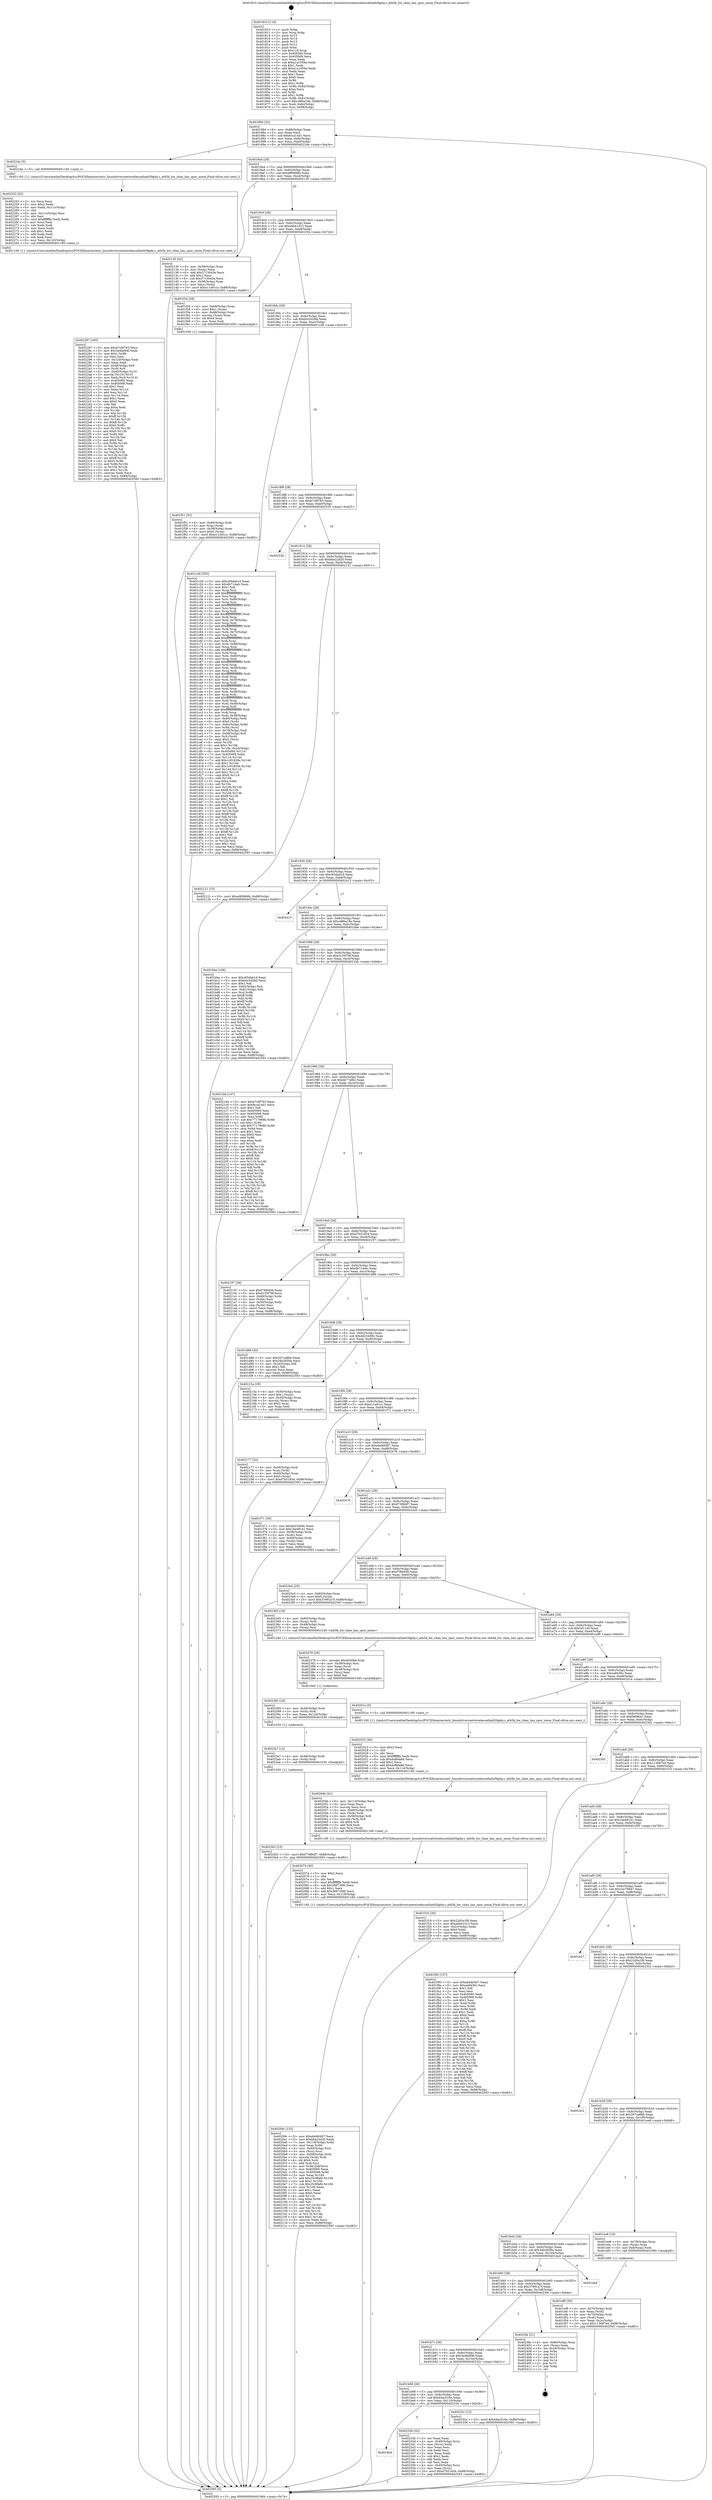 digraph "0x401810" {
  label = "0x401810 (/mnt/c/Users/mathe/Desktop/tcc/POCII/binaries/extr_linuxdriversnetwirelessathath5kphy.c_ath5k_hw_chan_has_spur_noise_Final-ollvm.out::main(0))"
  labelloc = "t"
  node[shape=record]

  Entry [label="",width=0.3,height=0.3,shape=circle,fillcolor=black,style=filled]
  "0x401884" [label="{
     0x401884 [32]\l
     | [instrs]\l
     &nbsp;&nbsp;0x401884 \<+6\>: mov -0x88(%rbp),%eax\l
     &nbsp;&nbsp;0x40188a \<+2\>: mov %eax,%ecx\l
     &nbsp;&nbsp;0x40188c \<+6\>: sub $0x8cca14d1,%ecx\l
     &nbsp;&nbsp;0x401892 \<+6\>: mov %eax,-0x9c(%rbp)\l
     &nbsp;&nbsp;0x401898 \<+6\>: mov %ecx,-0xa0(%rbp)\l
     &nbsp;&nbsp;0x40189e \<+6\>: je 000000000040224e \<main+0xa3e\>\l
  }"]
  "0x40224e" [label="{
     0x40224e [5]\l
     | [instrs]\l
     &nbsp;&nbsp;0x40224e \<+5\>: call 0000000000401160 \<next_i\>\l
     | [calls]\l
     &nbsp;&nbsp;0x401160 \{1\} (/mnt/c/Users/mathe/Desktop/tcc/POCII/binaries/extr_linuxdriversnetwirelessathath5kphy.c_ath5k_hw_chan_has_spur_noise_Final-ollvm.out::next_i)\l
  }"]
  "0x4018a4" [label="{
     0x4018a4 [28]\l
     | [instrs]\l
     &nbsp;&nbsp;0x4018a4 \<+5\>: jmp 00000000004018a9 \<main+0x99\>\l
     &nbsp;&nbsp;0x4018a9 \<+6\>: mov -0x9c(%rbp),%eax\l
     &nbsp;&nbsp;0x4018af \<+5\>: sub $0xa9f0666b,%eax\l
     &nbsp;&nbsp;0x4018b4 \<+6\>: mov %eax,-0xa4(%rbp)\l
     &nbsp;&nbsp;0x4018ba \<+6\>: je 0000000000402130 \<main+0x920\>\l
  }"]
  Exit [label="",width=0.3,height=0.3,shape=circle,fillcolor=black,style=filled,peripheries=2]
  "0x402130" [label="{
     0x402130 [42]\l
     | [instrs]\l
     &nbsp;&nbsp;0x402130 \<+4\>: mov -0x58(%rbp),%rax\l
     &nbsp;&nbsp;0x402134 \<+2\>: mov (%rax),%ecx\l
     &nbsp;&nbsp;0x402136 \<+6\>: add $0x3713043e,%ecx\l
     &nbsp;&nbsp;0x40213c \<+3\>: add $0x1,%ecx\l
     &nbsp;&nbsp;0x40213f \<+6\>: sub $0x3713043e,%ecx\l
     &nbsp;&nbsp;0x402145 \<+4\>: mov -0x58(%rbp),%rax\l
     &nbsp;&nbsp;0x402149 \<+2\>: mov %ecx,(%rax)\l
     &nbsp;&nbsp;0x40214b \<+10\>: movl $0xe11e91cc,-0x88(%rbp)\l
     &nbsp;&nbsp;0x402155 \<+5\>: jmp 0000000000402593 \<main+0xd83\>\l
  }"]
  "0x4018c0" [label="{
     0x4018c0 [28]\l
     | [instrs]\l
     &nbsp;&nbsp;0x4018c0 \<+5\>: jmp 00000000004018c5 \<main+0xb5\>\l
     &nbsp;&nbsp;0x4018c5 \<+6\>: mov -0x9c(%rbp),%eax\l
     &nbsp;&nbsp;0x4018cb \<+5\>: sub $0xabbb1413,%eax\l
     &nbsp;&nbsp;0x4018d0 \<+6\>: mov %eax,-0xa8(%rbp)\l
     &nbsp;&nbsp;0x4018d6 \<+6\>: je 0000000000401f34 \<main+0x724\>\l
  }"]
  "0x4023b3" [label="{
     0x4023b3 [15]\l
     | [instrs]\l
     &nbsp;&nbsp;0x4023b3 \<+10\>: movl $0xf73884f7,-0x88(%rbp)\l
     &nbsp;&nbsp;0x4023bd \<+5\>: jmp 0000000000402593 \<main+0xd83\>\l
  }"]
  "0x401f34" [label="{
     0x401f34 [29]\l
     | [instrs]\l
     &nbsp;&nbsp;0x401f34 \<+4\>: mov -0x68(%rbp),%rax\l
     &nbsp;&nbsp;0x401f38 \<+6\>: movl $0x1,(%rax)\l
     &nbsp;&nbsp;0x401f3e \<+4\>: mov -0x68(%rbp),%rax\l
     &nbsp;&nbsp;0x401f42 \<+3\>: movslq (%rax),%rax\l
     &nbsp;&nbsp;0x401f45 \<+4\>: shl $0x4,%rax\l
     &nbsp;&nbsp;0x401f49 \<+3\>: mov %rax,%rdi\l
     &nbsp;&nbsp;0x401f4c \<+5\>: call 0000000000401050 \<malloc@plt\>\l
     | [calls]\l
     &nbsp;&nbsp;0x401050 \{1\} (unknown)\l
  }"]
  "0x4018dc" [label="{
     0x4018dc [28]\l
     | [instrs]\l
     &nbsp;&nbsp;0x4018dc \<+5\>: jmp 00000000004018e1 \<main+0xd1\>\l
     &nbsp;&nbsp;0x4018e1 \<+6\>: mov -0x9c(%rbp),%eax\l
     &nbsp;&nbsp;0x4018e7 \<+5\>: sub $0xb0c5428d,%eax\l
     &nbsp;&nbsp;0x4018ec \<+6\>: mov %eax,-0xac(%rbp)\l
     &nbsp;&nbsp;0x4018f2 \<+6\>: je 0000000000401c28 \<main+0x418\>\l
  }"]
  "0x4023a7" [label="{
     0x4023a7 [12]\l
     | [instrs]\l
     &nbsp;&nbsp;0x4023a7 \<+4\>: mov -0x48(%rbp),%rdi\l
     &nbsp;&nbsp;0x4023ab \<+3\>: mov (%rdi),%rdi\l
     &nbsp;&nbsp;0x4023ae \<+5\>: call 0000000000401030 \<free@plt\>\l
     | [calls]\l
     &nbsp;&nbsp;0x401030 \{1\} (unknown)\l
  }"]
  "0x401c28" [label="{
     0x401c28 [350]\l
     | [instrs]\l
     &nbsp;&nbsp;0x401c28 \<+5\>: mov $0xc65dab1d,%eax\l
     &nbsp;&nbsp;0x401c2d \<+5\>: mov $0xdb714afc,%ecx\l
     &nbsp;&nbsp;0x401c32 \<+2\>: mov $0x1,%dl\l
     &nbsp;&nbsp;0x401c34 \<+3\>: mov %rsp,%rsi\l
     &nbsp;&nbsp;0x401c37 \<+4\>: add $0xfffffffffffffff0,%rsi\l
     &nbsp;&nbsp;0x401c3b \<+3\>: mov %rsi,%rsp\l
     &nbsp;&nbsp;0x401c3e \<+4\>: mov %rsi,-0x80(%rbp)\l
     &nbsp;&nbsp;0x401c42 \<+3\>: mov %rsp,%rsi\l
     &nbsp;&nbsp;0x401c45 \<+4\>: add $0xfffffffffffffff0,%rsi\l
     &nbsp;&nbsp;0x401c49 \<+3\>: mov %rsi,%rsp\l
     &nbsp;&nbsp;0x401c4c \<+3\>: mov %rsp,%rdi\l
     &nbsp;&nbsp;0x401c4f \<+4\>: add $0xfffffffffffffff0,%rdi\l
     &nbsp;&nbsp;0x401c53 \<+3\>: mov %rdi,%rsp\l
     &nbsp;&nbsp;0x401c56 \<+4\>: mov %rdi,-0x78(%rbp)\l
     &nbsp;&nbsp;0x401c5a \<+3\>: mov %rsp,%rdi\l
     &nbsp;&nbsp;0x401c5d \<+4\>: add $0xfffffffffffffff0,%rdi\l
     &nbsp;&nbsp;0x401c61 \<+3\>: mov %rdi,%rsp\l
     &nbsp;&nbsp;0x401c64 \<+4\>: mov %rdi,-0x70(%rbp)\l
     &nbsp;&nbsp;0x401c68 \<+3\>: mov %rsp,%rdi\l
     &nbsp;&nbsp;0x401c6b \<+4\>: add $0xfffffffffffffff0,%rdi\l
     &nbsp;&nbsp;0x401c6f \<+3\>: mov %rdi,%rsp\l
     &nbsp;&nbsp;0x401c72 \<+4\>: mov %rdi,-0x68(%rbp)\l
     &nbsp;&nbsp;0x401c76 \<+3\>: mov %rsp,%rdi\l
     &nbsp;&nbsp;0x401c79 \<+4\>: add $0xfffffffffffffff0,%rdi\l
     &nbsp;&nbsp;0x401c7d \<+3\>: mov %rdi,%rsp\l
     &nbsp;&nbsp;0x401c80 \<+4\>: mov %rdi,-0x60(%rbp)\l
     &nbsp;&nbsp;0x401c84 \<+3\>: mov %rsp,%rdi\l
     &nbsp;&nbsp;0x401c87 \<+4\>: add $0xfffffffffffffff0,%rdi\l
     &nbsp;&nbsp;0x401c8b \<+3\>: mov %rdi,%rsp\l
     &nbsp;&nbsp;0x401c8e \<+4\>: mov %rdi,-0x58(%rbp)\l
     &nbsp;&nbsp;0x401c92 \<+3\>: mov %rsp,%rdi\l
     &nbsp;&nbsp;0x401c95 \<+4\>: add $0xfffffffffffffff0,%rdi\l
     &nbsp;&nbsp;0x401c99 \<+3\>: mov %rdi,%rsp\l
     &nbsp;&nbsp;0x401c9c \<+4\>: mov %rdi,-0x50(%rbp)\l
     &nbsp;&nbsp;0x401ca0 \<+3\>: mov %rsp,%rdi\l
     &nbsp;&nbsp;0x401ca3 \<+4\>: add $0xfffffffffffffff0,%rdi\l
     &nbsp;&nbsp;0x401ca7 \<+3\>: mov %rdi,%rsp\l
     &nbsp;&nbsp;0x401caa \<+4\>: mov %rdi,-0x48(%rbp)\l
     &nbsp;&nbsp;0x401cae \<+3\>: mov %rsp,%rdi\l
     &nbsp;&nbsp;0x401cb1 \<+4\>: add $0xfffffffffffffff0,%rdi\l
     &nbsp;&nbsp;0x401cb5 \<+3\>: mov %rdi,%rsp\l
     &nbsp;&nbsp;0x401cb8 \<+4\>: mov %rdi,-0x40(%rbp)\l
     &nbsp;&nbsp;0x401cbc \<+3\>: mov %rsp,%rdi\l
     &nbsp;&nbsp;0x401cbf \<+4\>: add $0xfffffffffffffff0,%rdi\l
     &nbsp;&nbsp;0x401cc3 \<+3\>: mov %rdi,%rsp\l
     &nbsp;&nbsp;0x401cc6 \<+4\>: mov %rdi,-0x38(%rbp)\l
     &nbsp;&nbsp;0x401cca \<+4\>: mov -0x80(%rbp),%rdi\l
     &nbsp;&nbsp;0x401cce \<+6\>: movl $0x0,(%rdi)\l
     &nbsp;&nbsp;0x401cd4 \<+7\>: mov -0x8c(%rbp),%r8d\l
     &nbsp;&nbsp;0x401cdb \<+3\>: mov %r8d,(%rsi)\l
     &nbsp;&nbsp;0x401cde \<+4\>: mov -0x78(%rbp),%rdi\l
     &nbsp;&nbsp;0x401ce2 \<+7\>: mov -0x98(%rbp),%r9\l
     &nbsp;&nbsp;0x401ce9 \<+3\>: mov %r9,(%rdi)\l
     &nbsp;&nbsp;0x401cec \<+3\>: cmpl $0x2,(%rsi)\l
     &nbsp;&nbsp;0x401cef \<+4\>: setne %r10b\l
     &nbsp;&nbsp;0x401cf3 \<+4\>: and $0x1,%r10b\l
     &nbsp;&nbsp;0x401cf7 \<+4\>: mov %r10b,-0x2d(%rbp)\l
     &nbsp;&nbsp;0x401cfb \<+8\>: mov 0x405060,%r11d\l
     &nbsp;&nbsp;0x401d03 \<+7\>: mov 0x405068,%ebx\l
     &nbsp;&nbsp;0x401d0a \<+3\>: mov %r11d,%r14d\l
     &nbsp;&nbsp;0x401d0d \<+7\>: add $0x1c91820e,%r14d\l
     &nbsp;&nbsp;0x401d14 \<+4\>: sub $0x1,%r14d\l
     &nbsp;&nbsp;0x401d18 \<+7\>: sub $0x1c91820e,%r14d\l
     &nbsp;&nbsp;0x401d1f \<+4\>: imul %r14d,%r11d\l
     &nbsp;&nbsp;0x401d23 \<+4\>: and $0x1,%r11d\l
     &nbsp;&nbsp;0x401d27 \<+4\>: cmp $0x0,%r11d\l
     &nbsp;&nbsp;0x401d2b \<+4\>: sete %r10b\l
     &nbsp;&nbsp;0x401d2f \<+3\>: cmp $0xa,%ebx\l
     &nbsp;&nbsp;0x401d32 \<+4\>: setl %r15b\l
     &nbsp;&nbsp;0x401d36 \<+3\>: mov %r10b,%r12b\l
     &nbsp;&nbsp;0x401d39 \<+4\>: xor $0xff,%r12b\l
     &nbsp;&nbsp;0x401d3d \<+3\>: mov %r15b,%r13b\l
     &nbsp;&nbsp;0x401d40 \<+4\>: xor $0xff,%r13b\l
     &nbsp;&nbsp;0x401d44 \<+3\>: xor $0x1,%dl\l
     &nbsp;&nbsp;0x401d47 \<+3\>: mov %r12b,%sil\l
     &nbsp;&nbsp;0x401d4a \<+4\>: and $0xff,%sil\l
     &nbsp;&nbsp;0x401d4e \<+3\>: and %dl,%r10b\l
     &nbsp;&nbsp;0x401d51 \<+3\>: mov %r13b,%dil\l
     &nbsp;&nbsp;0x401d54 \<+4\>: and $0xff,%dil\l
     &nbsp;&nbsp;0x401d58 \<+3\>: and %dl,%r15b\l
     &nbsp;&nbsp;0x401d5b \<+3\>: or %r10b,%sil\l
     &nbsp;&nbsp;0x401d5e \<+3\>: or %r15b,%dil\l
     &nbsp;&nbsp;0x401d61 \<+3\>: xor %dil,%sil\l
     &nbsp;&nbsp;0x401d64 \<+3\>: or %r13b,%r12b\l
     &nbsp;&nbsp;0x401d67 \<+4\>: xor $0xff,%r12b\l
     &nbsp;&nbsp;0x401d6b \<+3\>: or $0x1,%dl\l
     &nbsp;&nbsp;0x401d6e \<+3\>: and %dl,%r12b\l
     &nbsp;&nbsp;0x401d71 \<+3\>: or %r12b,%sil\l
     &nbsp;&nbsp;0x401d74 \<+4\>: test $0x1,%sil\l
     &nbsp;&nbsp;0x401d78 \<+3\>: cmovne %ecx,%eax\l
     &nbsp;&nbsp;0x401d7b \<+6\>: mov %eax,-0x88(%rbp)\l
     &nbsp;&nbsp;0x401d81 \<+5\>: jmp 0000000000402593 \<main+0xd83\>\l
  }"]
  "0x4018f8" [label="{
     0x4018f8 [28]\l
     | [instrs]\l
     &nbsp;&nbsp;0x4018f8 \<+5\>: jmp 00000000004018fd \<main+0xed\>\l
     &nbsp;&nbsp;0x4018fd \<+6\>: mov -0x9c(%rbp),%eax\l
     &nbsp;&nbsp;0x401903 \<+5\>: sub $0xb7c8f783,%eax\l
     &nbsp;&nbsp;0x401908 \<+6\>: mov %eax,-0xb0(%rbp)\l
     &nbsp;&nbsp;0x40190e \<+6\>: je 0000000000402535 \<main+0xd25\>\l
  }"]
  "0x402395" [label="{
     0x402395 [18]\l
     | [instrs]\l
     &nbsp;&nbsp;0x402395 \<+4\>: mov -0x60(%rbp),%rdi\l
     &nbsp;&nbsp;0x402399 \<+3\>: mov (%rdi),%rdi\l
     &nbsp;&nbsp;0x40239c \<+6\>: mov %eax,-0x124(%rbp)\l
     &nbsp;&nbsp;0x4023a2 \<+5\>: call 0000000000401030 \<free@plt\>\l
     | [calls]\l
     &nbsp;&nbsp;0x401030 \{1\} (unknown)\l
  }"]
  "0x402535" [label="{
     0x402535\l
  }", style=dashed]
  "0x401914" [label="{
     0x401914 [28]\l
     | [instrs]\l
     &nbsp;&nbsp;0x401914 \<+5\>: jmp 0000000000401919 \<main+0x109\>\l
     &nbsp;&nbsp;0x401919 \<+6\>: mov -0x9c(%rbp),%eax\l
     &nbsp;&nbsp;0x40191f \<+5\>: sub $0xbba22d20,%eax\l
     &nbsp;&nbsp;0x401924 \<+6\>: mov %eax,-0xb4(%rbp)\l
     &nbsp;&nbsp;0x40192a \<+6\>: je 0000000000402121 \<main+0x911\>\l
  }"]
  "0x402378" [label="{
     0x402378 [29]\l
     | [instrs]\l
     &nbsp;&nbsp;0x402378 \<+10\>: movabs $0x4030b6,%rdi\l
     &nbsp;&nbsp;0x402382 \<+4\>: mov -0x38(%rbp),%rsi\l
     &nbsp;&nbsp;0x402386 \<+2\>: mov %eax,(%rsi)\l
     &nbsp;&nbsp;0x402388 \<+4\>: mov -0x38(%rbp),%rsi\l
     &nbsp;&nbsp;0x40238c \<+2\>: mov (%rsi),%esi\l
     &nbsp;&nbsp;0x40238e \<+2\>: mov $0x0,%al\l
     &nbsp;&nbsp;0x402390 \<+5\>: call 0000000000401040 \<printf@plt\>\l
     | [calls]\l
     &nbsp;&nbsp;0x401040 \{1\} (unknown)\l
  }"]
  "0x402121" [label="{
     0x402121 [15]\l
     | [instrs]\l
     &nbsp;&nbsp;0x402121 \<+10\>: movl $0xa9f0666b,-0x88(%rbp)\l
     &nbsp;&nbsp;0x40212b \<+5\>: jmp 0000000000402593 \<main+0xd83\>\l
  }"]
  "0x401930" [label="{
     0x401930 [28]\l
     | [instrs]\l
     &nbsp;&nbsp;0x401930 \<+5\>: jmp 0000000000401935 \<main+0x125\>\l
     &nbsp;&nbsp;0x401935 \<+6\>: mov -0x9c(%rbp),%eax\l
     &nbsp;&nbsp;0x40193b \<+5\>: sub $0xc65dab1d,%eax\l
     &nbsp;&nbsp;0x401940 \<+6\>: mov %eax,-0xb8(%rbp)\l
     &nbsp;&nbsp;0x401946 \<+6\>: je 0000000000402413 \<main+0xc03\>\l
  }"]
  "0x401bb4" [label="{
     0x401bb4\l
  }", style=dashed]
  "0x402413" [label="{
     0x402413\l
  }", style=dashed]
  "0x40194c" [label="{
     0x40194c [28]\l
     | [instrs]\l
     &nbsp;&nbsp;0x40194c \<+5\>: jmp 0000000000401951 \<main+0x141\>\l
     &nbsp;&nbsp;0x401951 \<+6\>: mov -0x9c(%rbp),%eax\l
     &nbsp;&nbsp;0x401957 \<+5\>: sub $0xcd86a18e,%eax\l
     &nbsp;&nbsp;0x40195c \<+6\>: mov %eax,-0xbc(%rbp)\l
     &nbsp;&nbsp;0x401962 \<+6\>: je 0000000000401bbe \<main+0x3ae\>\l
  }"]
  "0x40233b" [label="{
     0x40233b [42]\l
     | [instrs]\l
     &nbsp;&nbsp;0x40233b \<+2\>: xor %eax,%eax\l
     &nbsp;&nbsp;0x40233d \<+4\>: mov -0x40(%rbp),%rcx\l
     &nbsp;&nbsp;0x402341 \<+2\>: mov (%rcx),%edx\l
     &nbsp;&nbsp;0x402343 \<+2\>: mov %eax,%esi\l
     &nbsp;&nbsp;0x402345 \<+2\>: sub %edx,%esi\l
     &nbsp;&nbsp;0x402347 \<+2\>: mov %eax,%edx\l
     &nbsp;&nbsp;0x402349 \<+3\>: sub $0x1,%edx\l
     &nbsp;&nbsp;0x40234c \<+2\>: add %edx,%esi\l
     &nbsp;&nbsp;0x40234e \<+2\>: sub %esi,%eax\l
     &nbsp;&nbsp;0x402350 \<+4\>: mov -0x40(%rbp),%rcx\l
     &nbsp;&nbsp;0x402354 \<+2\>: mov %eax,(%rcx)\l
     &nbsp;&nbsp;0x402356 \<+10\>: movl $0xd7b51834,-0x88(%rbp)\l
     &nbsp;&nbsp;0x402360 \<+5\>: jmp 0000000000402593 \<main+0xd83\>\l
  }"]
  "0x401bbe" [label="{
     0x401bbe [106]\l
     | [instrs]\l
     &nbsp;&nbsp;0x401bbe \<+5\>: mov $0xc65dab1d,%eax\l
     &nbsp;&nbsp;0x401bc3 \<+5\>: mov $0xb0c5428d,%ecx\l
     &nbsp;&nbsp;0x401bc8 \<+2\>: mov $0x1,%dl\l
     &nbsp;&nbsp;0x401bca \<+7\>: mov -0x82(%rbp),%sil\l
     &nbsp;&nbsp;0x401bd1 \<+7\>: mov -0x81(%rbp),%dil\l
     &nbsp;&nbsp;0x401bd8 \<+3\>: mov %sil,%r8b\l
     &nbsp;&nbsp;0x401bdb \<+4\>: xor $0xff,%r8b\l
     &nbsp;&nbsp;0x401bdf \<+3\>: mov %dil,%r9b\l
     &nbsp;&nbsp;0x401be2 \<+4\>: xor $0xff,%r9b\l
     &nbsp;&nbsp;0x401be6 \<+3\>: xor $0x0,%dl\l
     &nbsp;&nbsp;0x401be9 \<+3\>: mov %r8b,%r10b\l
     &nbsp;&nbsp;0x401bec \<+4\>: and $0x0,%r10b\l
     &nbsp;&nbsp;0x401bf0 \<+3\>: and %dl,%sil\l
     &nbsp;&nbsp;0x401bf3 \<+3\>: mov %r9b,%r11b\l
     &nbsp;&nbsp;0x401bf6 \<+4\>: and $0x0,%r11b\l
     &nbsp;&nbsp;0x401bfa \<+3\>: and %dl,%dil\l
     &nbsp;&nbsp;0x401bfd \<+3\>: or %sil,%r10b\l
     &nbsp;&nbsp;0x401c00 \<+3\>: or %dil,%r11b\l
     &nbsp;&nbsp;0x401c03 \<+3\>: xor %r11b,%r10b\l
     &nbsp;&nbsp;0x401c06 \<+3\>: or %r9b,%r8b\l
     &nbsp;&nbsp;0x401c09 \<+4\>: xor $0xff,%r8b\l
     &nbsp;&nbsp;0x401c0d \<+3\>: or $0x0,%dl\l
     &nbsp;&nbsp;0x401c10 \<+3\>: and %dl,%r8b\l
     &nbsp;&nbsp;0x401c13 \<+3\>: or %r8b,%r10b\l
     &nbsp;&nbsp;0x401c16 \<+4\>: test $0x1,%r10b\l
     &nbsp;&nbsp;0x401c1a \<+3\>: cmovne %ecx,%eax\l
     &nbsp;&nbsp;0x401c1d \<+6\>: mov %eax,-0x88(%rbp)\l
     &nbsp;&nbsp;0x401c23 \<+5\>: jmp 0000000000402593 \<main+0xd83\>\l
  }"]
  "0x401968" [label="{
     0x401968 [28]\l
     | [instrs]\l
     &nbsp;&nbsp;0x401968 \<+5\>: jmp 000000000040196d \<main+0x15d\>\l
     &nbsp;&nbsp;0x40196d \<+6\>: mov -0x9c(%rbp),%eax\l
     &nbsp;&nbsp;0x401973 \<+5\>: sub $0xd155f78f,%eax\l
     &nbsp;&nbsp;0x401978 \<+6\>: mov %eax,-0xc0(%rbp)\l
     &nbsp;&nbsp;0x40197e \<+6\>: je 00000000004021bb \<main+0x9ab\>\l
  }"]
  "0x402593" [label="{
     0x402593 [5]\l
     | [instrs]\l
     &nbsp;&nbsp;0x402593 \<+5\>: jmp 0000000000401884 \<main+0x74\>\l
  }"]
  "0x401810" [label="{
     0x401810 [116]\l
     | [instrs]\l
     &nbsp;&nbsp;0x401810 \<+1\>: push %rbp\l
     &nbsp;&nbsp;0x401811 \<+3\>: mov %rsp,%rbp\l
     &nbsp;&nbsp;0x401814 \<+2\>: push %r15\l
     &nbsp;&nbsp;0x401816 \<+2\>: push %r14\l
     &nbsp;&nbsp;0x401818 \<+2\>: push %r13\l
     &nbsp;&nbsp;0x40181a \<+2\>: push %r12\l
     &nbsp;&nbsp;0x40181c \<+1\>: push %rbx\l
     &nbsp;&nbsp;0x40181d \<+7\>: sub $0x118,%rsp\l
     &nbsp;&nbsp;0x401824 \<+7\>: mov 0x405060,%eax\l
     &nbsp;&nbsp;0x40182b \<+7\>: mov 0x405068,%ecx\l
     &nbsp;&nbsp;0x401832 \<+2\>: mov %eax,%edx\l
     &nbsp;&nbsp;0x401834 \<+6\>: sub $0xa1a1059a,%edx\l
     &nbsp;&nbsp;0x40183a \<+3\>: sub $0x1,%edx\l
     &nbsp;&nbsp;0x40183d \<+6\>: add $0xa1a1059a,%edx\l
     &nbsp;&nbsp;0x401843 \<+3\>: imul %edx,%eax\l
     &nbsp;&nbsp;0x401846 \<+3\>: and $0x1,%eax\l
     &nbsp;&nbsp;0x401849 \<+3\>: cmp $0x0,%eax\l
     &nbsp;&nbsp;0x40184c \<+4\>: sete %r8b\l
     &nbsp;&nbsp;0x401850 \<+4\>: and $0x1,%r8b\l
     &nbsp;&nbsp;0x401854 \<+7\>: mov %r8b,-0x82(%rbp)\l
     &nbsp;&nbsp;0x40185b \<+3\>: cmp $0xa,%ecx\l
     &nbsp;&nbsp;0x40185e \<+4\>: setl %r8b\l
     &nbsp;&nbsp;0x401862 \<+4\>: and $0x1,%r8b\l
     &nbsp;&nbsp;0x401866 \<+7\>: mov %r8b,-0x81(%rbp)\l
     &nbsp;&nbsp;0x40186d \<+10\>: movl $0xcd86a18e,-0x88(%rbp)\l
     &nbsp;&nbsp;0x401877 \<+6\>: mov %edi,-0x8c(%rbp)\l
     &nbsp;&nbsp;0x40187d \<+7\>: mov %rsi,-0x98(%rbp)\l
  }"]
  "0x401b98" [label="{
     0x401b98 [28]\l
     | [instrs]\l
     &nbsp;&nbsp;0x401b98 \<+5\>: jmp 0000000000401b9d \<main+0x38d\>\l
     &nbsp;&nbsp;0x401b9d \<+6\>: mov -0x9c(%rbp),%eax\l
     &nbsp;&nbsp;0x401ba3 \<+5\>: sub $0x44ac516e,%eax\l
     &nbsp;&nbsp;0x401ba8 \<+6\>: mov %eax,-0x110(%rbp)\l
     &nbsp;&nbsp;0x401bae \<+6\>: je 000000000040233b \<main+0xb2b\>\l
  }"]
  "0x40232c" [label="{
     0x40232c [15]\l
     | [instrs]\l
     &nbsp;&nbsp;0x40232c \<+10\>: movl $0x44ac516e,-0x88(%rbp)\l
     &nbsp;&nbsp;0x402336 \<+5\>: jmp 0000000000402593 \<main+0xd83\>\l
  }"]
  "0x4021bb" [label="{
     0x4021bb [147]\l
     | [instrs]\l
     &nbsp;&nbsp;0x4021bb \<+5\>: mov $0xb7c8f783,%eax\l
     &nbsp;&nbsp;0x4021c0 \<+5\>: mov $0x8cca14d1,%ecx\l
     &nbsp;&nbsp;0x4021c5 \<+2\>: mov $0x1,%dl\l
     &nbsp;&nbsp;0x4021c7 \<+7\>: mov 0x405060,%esi\l
     &nbsp;&nbsp;0x4021ce \<+7\>: mov 0x405068,%edi\l
     &nbsp;&nbsp;0x4021d5 \<+3\>: mov %esi,%r8d\l
     &nbsp;&nbsp;0x4021d8 \<+7\>: sub $0x7717968b,%r8d\l
     &nbsp;&nbsp;0x4021df \<+4\>: sub $0x1,%r8d\l
     &nbsp;&nbsp;0x4021e3 \<+7\>: add $0x7717968b,%r8d\l
     &nbsp;&nbsp;0x4021ea \<+4\>: imul %r8d,%esi\l
     &nbsp;&nbsp;0x4021ee \<+3\>: and $0x1,%esi\l
     &nbsp;&nbsp;0x4021f1 \<+3\>: cmp $0x0,%esi\l
     &nbsp;&nbsp;0x4021f4 \<+4\>: sete %r9b\l
     &nbsp;&nbsp;0x4021f8 \<+3\>: cmp $0xa,%edi\l
     &nbsp;&nbsp;0x4021fb \<+4\>: setl %r10b\l
     &nbsp;&nbsp;0x4021ff \<+3\>: mov %r9b,%r11b\l
     &nbsp;&nbsp;0x402202 \<+4\>: xor $0xff,%r11b\l
     &nbsp;&nbsp;0x402206 \<+3\>: mov %r10b,%bl\l
     &nbsp;&nbsp;0x402209 \<+3\>: xor $0xff,%bl\l
     &nbsp;&nbsp;0x40220c \<+3\>: xor $0x0,%dl\l
     &nbsp;&nbsp;0x40220f \<+3\>: mov %r11b,%r14b\l
     &nbsp;&nbsp;0x402212 \<+4\>: and $0x0,%r14b\l
     &nbsp;&nbsp;0x402216 \<+3\>: and %dl,%r9b\l
     &nbsp;&nbsp;0x402219 \<+3\>: mov %bl,%r15b\l
     &nbsp;&nbsp;0x40221c \<+4\>: and $0x0,%r15b\l
     &nbsp;&nbsp;0x402220 \<+3\>: and %dl,%r10b\l
     &nbsp;&nbsp;0x402223 \<+3\>: or %r9b,%r14b\l
     &nbsp;&nbsp;0x402226 \<+3\>: or %r10b,%r15b\l
     &nbsp;&nbsp;0x402229 \<+3\>: xor %r15b,%r14b\l
     &nbsp;&nbsp;0x40222c \<+3\>: or %bl,%r11b\l
     &nbsp;&nbsp;0x40222f \<+4\>: xor $0xff,%r11b\l
     &nbsp;&nbsp;0x402233 \<+3\>: or $0x0,%dl\l
     &nbsp;&nbsp;0x402236 \<+3\>: and %dl,%r11b\l
     &nbsp;&nbsp;0x402239 \<+3\>: or %r11b,%r14b\l
     &nbsp;&nbsp;0x40223c \<+4\>: test $0x1,%r14b\l
     &nbsp;&nbsp;0x402240 \<+3\>: cmovne %ecx,%eax\l
     &nbsp;&nbsp;0x402243 \<+6\>: mov %eax,-0x88(%rbp)\l
     &nbsp;&nbsp;0x402249 \<+5\>: jmp 0000000000402593 \<main+0xd83\>\l
  }"]
  "0x401984" [label="{
     0x401984 [28]\l
     | [instrs]\l
     &nbsp;&nbsp;0x401984 \<+5\>: jmp 0000000000401989 \<main+0x179\>\l
     &nbsp;&nbsp;0x401989 \<+6\>: mov -0x9c(%rbp),%eax\l
     &nbsp;&nbsp;0x40198f \<+5\>: sub $0xd477afb2,%eax\l
     &nbsp;&nbsp;0x401994 \<+6\>: mov %eax,-0xc4(%rbp)\l
     &nbsp;&nbsp;0x40199a \<+6\>: je 0000000000402458 \<main+0xc48\>\l
  }"]
  "0x401b7c" [label="{
     0x401b7c [28]\l
     | [instrs]\l
     &nbsp;&nbsp;0x401b7c \<+5\>: jmp 0000000000401b81 \<main+0x371\>\l
     &nbsp;&nbsp;0x401b81 \<+6\>: mov -0x9c(%rbp),%eax\l
     &nbsp;&nbsp;0x401b87 \<+5\>: sub $0x3a4bd94f,%eax\l
     &nbsp;&nbsp;0x401b8c \<+6\>: mov %eax,-0x10c(%rbp)\l
     &nbsp;&nbsp;0x401b92 \<+6\>: je 000000000040232c \<main+0xb1c\>\l
  }"]
  "0x402458" [label="{
     0x402458\l
  }", style=dashed]
  "0x4019a0" [label="{
     0x4019a0 [28]\l
     | [instrs]\l
     &nbsp;&nbsp;0x4019a0 \<+5\>: jmp 00000000004019a5 \<main+0x195\>\l
     &nbsp;&nbsp;0x4019a5 \<+6\>: mov -0x9c(%rbp),%eax\l
     &nbsp;&nbsp;0x4019ab \<+5\>: sub $0xd7b51834,%eax\l
     &nbsp;&nbsp;0x4019b0 \<+6\>: mov %eax,-0xc8(%rbp)\l
     &nbsp;&nbsp;0x4019b6 \<+6\>: je 0000000000402197 \<main+0x987\>\l
  }"]
  "0x4023fe" [label="{
     0x4023fe [21]\l
     | [instrs]\l
     &nbsp;&nbsp;0x4023fe \<+4\>: mov -0x80(%rbp),%rax\l
     &nbsp;&nbsp;0x402402 \<+2\>: mov (%rax),%eax\l
     &nbsp;&nbsp;0x402404 \<+4\>: lea -0x28(%rbp),%rsp\l
     &nbsp;&nbsp;0x402408 \<+1\>: pop %rbx\l
     &nbsp;&nbsp;0x402409 \<+2\>: pop %r12\l
     &nbsp;&nbsp;0x40240b \<+2\>: pop %r13\l
     &nbsp;&nbsp;0x40240d \<+2\>: pop %r14\l
     &nbsp;&nbsp;0x40240f \<+2\>: pop %r15\l
     &nbsp;&nbsp;0x402411 \<+1\>: pop %rbp\l
     &nbsp;&nbsp;0x402412 \<+1\>: ret\l
  }"]
  "0x402197" [label="{
     0x402197 [36]\l
     | [instrs]\l
     &nbsp;&nbsp;0x402197 \<+5\>: mov $0xf78fc656,%eax\l
     &nbsp;&nbsp;0x40219c \<+5\>: mov $0xd155f78f,%ecx\l
     &nbsp;&nbsp;0x4021a1 \<+4\>: mov -0x40(%rbp),%rdx\l
     &nbsp;&nbsp;0x4021a5 \<+2\>: mov (%rdx),%esi\l
     &nbsp;&nbsp;0x4021a7 \<+4\>: mov -0x50(%rbp),%rdx\l
     &nbsp;&nbsp;0x4021ab \<+2\>: cmp (%rdx),%esi\l
     &nbsp;&nbsp;0x4021ad \<+3\>: cmovl %ecx,%eax\l
     &nbsp;&nbsp;0x4021b0 \<+6\>: mov %eax,-0x88(%rbp)\l
     &nbsp;&nbsp;0x4021b6 \<+5\>: jmp 0000000000402593 \<main+0xd83\>\l
  }"]
  "0x4019bc" [label="{
     0x4019bc [28]\l
     | [instrs]\l
     &nbsp;&nbsp;0x4019bc \<+5\>: jmp 00000000004019c1 \<main+0x1b1\>\l
     &nbsp;&nbsp;0x4019c1 \<+6\>: mov -0x9c(%rbp),%eax\l
     &nbsp;&nbsp;0x4019c7 \<+5\>: sub $0xdb714afc,%eax\l
     &nbsp;&nbsp;0x4019cc \<+6\>: mov %eax,-0xcc(%rbp)\l
     &nbsp;&nbsp;0x4019d2 \<+6\>: je 0000000000401d86 \<main+0x576\>\l
  }"]
  "0x401b60" [label="{
     0x401b60 [28]\l
     | [instrs]\l
     &nbsp;&nbsp;0x401b60 \<+5\>: jmp 0000000000401b65 \<main+0x355\>\l
     &nbsp;&nbsp;0x401b65 \<+6\>: mov -0x9c(%rbp),%eax\l
     &nbsp;&nbsp;0x401b6b \<+5\>: sub $0x37991a7f,%eax\l
     &nbsp;&nbsp;0x401b70 \<+6\>: mov %eax,-0x108(%rbp)\l
     &nbsp;&nbsp;0x401b76 \<+6\>: je 00000000004023fe \<main+0xbee\>\l
  }"]
  "0x401d86" [label="{
     0x401d86 [30]\l
     | [instrs]\l
     &nbsp;&nbsp;0x401d86 \<+5\>: mov $0x267ca86b,%eax\l
     &nbsp;&nbsp;0x401d8b \<+5\>: mov $0x34b2659a,%ecx\l
     &nbsp;&nbsp;0x401d90 \<+3\>: mov -0x2d(%rbp),%dl\l
     &nbsp;&nbsp;0x401d93 \<+3\>: test $0x1,%dl\l
     &nbsp;&nbsp;0x401d96 \<+3\>: cmovne %ecx,%eax\l
     &nbsp;&nbsp;0x401d99 \<+6\>: mov %eax,-0x88(%rbp)\l
     &nbsp;&nbsp;0x401d9f \<+5\>: jmp 0000000000402593 \<main+0xd83\>\l
  }"]
  "0x4019d8" [label="{
     0x4019d8 [28]\l
     | [instrs]\l
     &nbsp;&nbsp;0x4019d8 \<+5\>: jmp 00000000004019dd \<main+0x1cd\>\l
     &nbsp;&nbsp;0x4019dd \<+6\>: mov -0x9c(%rbp),%eax\l
     &nbsp;&nbsp;0x4019e3 \<+5\>: sub $0xdd23409c,%eax\l
     &nbsp;&nbsp;0x4019e8 \<+6\>: mov %eax,-0xd0(%rbp)\l
     &nbsp;&nbsp;0x4019ee \<+6\>: je 000000000040215a \<main+0x94a\>\l
  }"]
  "0x401da4" [label="{
     0x401da4\l
  }", style=dashed]
  "0x40215a" [label="{
     0x40215a [29]\l
     | [instrs]\l
     &nbsp;&nbsp;0x40215a \<+4\>: mov -0x50(%rbp),%rax\l
     &nbsp;&nbsp;0x40215e \<+6\>: movl $0x1,(%rax)\l
     &nbsp;&nbsp;0x402164 \<+4\>: mov -0x50(%rbp),%rax\l
     &nbsp;&nbsp;0x402168 \<+3\>: movslq (%rax),%rax\l
     &nbsp;&nbsp;0x40216b \<+4\>: shl $0x2,%rax\l
     &nbsp;&nbsp;0x40216f \<+3\>: mov %rax,%rdi\l
     &nbsp;&nbsp;0x402172 \<+5\>: call 0000000000401050 \<malloc@plt\>\l
     | [calls]\l
     &nbsp;&nbsp;0x401050 \{1\} (unknown)\l
  }"]
  "0x4019f4" [label="{
     0x4019f4 [28]\l
     | [instrs]\l
     &nbsp;&nbsp;0x4019f4 \<+5\>: jmp 00000000004019f9 \<main+0x1e9\>\l
     &nbsp;&nbsp;0x4019f9 \<+6\>: mov -0x9c(%rbp),%eax\l
     &nbsp;&nbsp;0x4019ff \<+5\>: sub $0xe11e91cc,%eax\l
     &nbsp;&nbsp;0x401a04 \<+6\>: mov %eax,-0xd4(%rbp)\l
     &nbsp;&nbsp;0x401a0a \<+6\>: je 0000000000401f71 \<main+0x761\>\l
  }"]
  "0x402287" [label="{
     0x402287 [165]\l
     | [instrs]\l
     &nbsp;&nbsp;0x402287 \<+5\>: mov $0xb7c8f783,%ecx\l
     &nbsp;&nbsp;0x40228c \<+5\>: mov $0x3a4bd94f,%edx\l
     &nbsp;&nbsp;0x402291 \<+3\>: mov $0x1,%r8b\l
     &nbsp;&nbsp;0x402294 \<+2\>: xor %esi,%esi\l
     &nbsp;&nbsp;0x402296 \<+6\>: mov -0x120(%rbp),%edi\l
     &nbsp;&nbsp;0x40229c \<+3\>: imul %eax,%edi\l
     &nbsp;&nbsp;0x40229f \<+4\>: mov -0x48(%rbp),%r9\l
     &nbsp;&nbsp;0x4022a3 \<+3\>: mov (%r9),%r9\l
     &nbsp;&nbsp;0x4022a6 \<+4\>: mov -0x40(%rbp),%r10\l
     &nbsp;&nbsp;0x4022aa \<+3\>: movslq (%r10),%r10\l
     &nbsp;&nbsp;0x4022ad \<+4\>: mov %edi,(%r9,%r10,4)\l
     &nbsp;&nbsp;0x4022b1 \<+7\>: mov 0x405060,%eax\l
     &nbsp;&nbsp;0x4022b8 \<+7\>: mov 0x405068,%edi\l
     &nbsp;&nbsp;0x4022bf \<+3\>: sub $0x1,%esi\l
     &nbsp;&nbsp;0x4022c2 \<+3\>: mov %eax,%r11d\l
     &nbsp;&nbsp;0x4022c5 \<+3\>: add %esi,%r11d\l
     &nbsp;&nbsp;0x4022c8 \<+4\>: imul %r11d,%eax\l
     &nbsp;&nbsp;0x4022cc \<+3\>: and $0x1,%eax\l
     &nbsp;&nbsp;0x4022cf \<+3\>: cmp $0x0,%eax\l
     &nbsp;&nbsp;0x4022d2 \<+3\>: sete %bl\l
     &nbsp;&nbsp;0x4022d5 \<+3\>: cmp $0xa,%edi\l
     &nbsp;&nbsp;0x4022d8 \<+4\>: setl %r14b\l
     &nbsp;&nbsp;0x4022dc \<+3\>: mov %bl,%r15b\l
     &nbsp;&nbsp;0x4022df \<+4\>: xor $0xff,%r15b\l
     &nbsp;&nbsp;0x4022e3 \<+3\>: mov %r14b,%r12b\l
     &nbsp;&nbsp;0x4022e6 \<+4\>: xor $0xff,%r12b\l
     &nbsp;&nbsp;0x4022ea \<+4\>: xor $0x0,%r8b\l
     &nbsp;&nbsp;0x4022ee \<+3\>: mov %r15b,%r13b\l
     &nbsp;&nbsp;0x4022f1 \<+4\>: and $0x0,%r13b\l
     &nbsp;&nbsp;0x4022f5 \<+3\>: and %r8b,%bl\l
     &nbsp;&nbsp;0x4022f8 \<+3\>: mov %r12b,%al\l
     &nbsp;&nbsp;0x4022fb \<+2\>: and $0x0,%al\l
     &nbsp;&nbsp;0x4022fd \<+3\>: and %r8b,%r14b\l
     &nbsp;&nbsp;0x402300 \<+3\>: or %bl,%r13b\l
     &nbsp;&nbsp;0x402303 \<+3\>: or %r14b,%al\l
     &nbsp;&nbsp;0x402306 \<+3\>: xor %al,%r13b\l
     &nbsp;&nbsp;0x402309 \<+3\>: or %r12b,%r15b\l
     &nbsp;&nbsp;0x40230c \<+4\>: xor $0xff,%r15b\l
     &nbsp;&nbsp;0x402310 \<+4\>: or $0x0,%r8b\l
     &nbsp;&nbsp;0x402314 \<+3\>: and %r8b,%r15b\l
     &nbsp;&nbsp;0x402317 \<+3\>: or %r15b,%r13b\l
     &nbsp;&nbsp;0x40231a \<+4\>: test $0x1,%r13b\l
     &nbsp;&nbsp;0x40231e \<+3\>: cmovne %edx,%ecx\l
     &nbsp;&nbsp;0x402321 \<+6\>: mov %ecx,-0x88(%rbp)\l
     &nbsp;&nbsp;0x402327 \<+5\>: jmp 0000000000402593 \<main+0xd83\>\l
  }"]
  "0x401f71" [label="{
     0x401f71 [36]\l
     | [instrs]\l
     &nbsp;&nbsp;0x401f71 \<+5\>: mov $0xdd23409c,%eax\l
     &nbsp;&nbsp;0x401f76 \<+5\>: mov $0x1be49141,%ecx\l
     &nbsp;&nbsp;0x401f7b \<+4\>: mov -0x58(%rbp),%rdx\l
     &nbsp;&nbsp;0x401f7f \<+2\>: mov (%rdx),%esi\l
     &nbsp;&nbsp;0x401f81 \<+4\>: mov -0x68(%rbp),%rdx\l
     &nbsp;&nbsp;0x401f85 \<+2\>: cmp (%rdx),%esi\l
     &nbsp;&nbsp;0x401f87 \<+3\>: cmovl %ecx,%eax\l
     &nbsp;&nbsp;0x401f8a \<+6\>: mov %eax,-0x88(%rbp)\l
     &nbsp;&nbsp;0x401f90 \<+5\>: jmp 0000000000402593 \<main+0xd83\>\l
  }"]
  "0x401a10" [label="{
     0x401a10 [28]\l
     | [instrs]\l
     &nbsp;&nbsp;0x401a10 \<+5\>: jmp 0000000000401a15 \<main+0x205\>\l
     &nbsp;&nbsp;0x401a15 \<+6\>: mov -0x9c(%rbp),%eax\l
     &nbsp;&nbsp;0x401a1b \<+5\>: sub $0xebd46407,%eax\l
     &nbsp;&nbsp;0x401a20 \<+6\>: mov %eax,-0xd8(%rbp)\l
     &nbsp;&nbsp;0x401a26 \<+6\>: je 0000000000402476 \<main+0xc66\>\l
  }"]
  "0x402253" [label="{
     0x402253 [52]\l
     | [instrs]\l
     &nbsp;&nbsp;0x402253 \<+2\>: xor %ecx,%ecx\l
     &nbsp;&nbsp;0x402255 \<+5\>: mov $0x2,%edx\l
     &nbsp;&nbsp;0x40225a \<+6\>: mov %edx,-0x11c(%rbp)\l
     &nbsp;&nbsp;0x402260 \<+1\>: cltd\l
     &nbsp;&nbsp;0x402261 \<+6\>: mov -0x11c(%rbp),%esi\l
     &nbsp;&nbsp;0x402267 \<+2\>: idiv %esi\l
     &nbsp;&nbsp;0x402269 \<+6\>: imul $0xfffffffe,%edx,%edx\l
     &nbsp;&nbsp;0x40226f \<+2\>: mov %ecx,%edi\l
     &nbsp;&nbsp;0x402271 \<+2\>: sub %edx,%edi\l
     &nbsp;&nbsp;0x402273 \<+2\>: mov %ecx,%edx\l
     &nbsp;&nbsp;0x402275 \<+3\>: sub $0x1,%edx\l
     &nbsp;&nbsp;0x402278 \<+2\>: add %edx,%edi\l
     &nbsp;&nbsp;0x40227a \<+2\>: sub %edi,%ecx\l
     &nbsp;&nbsp;0x40227c \<+6\>: mov %ecx,-0x120(%rbp)\l
     &nbsp;&nbsp;0x402282 \<+5\>: call 0000000000401160 \<next_i\>\l
     | [calls]\l
     &nbsp;&nbsp;0x401160 \{1\} (/mnt/c/Users/mathe/Desktop/tcc/POCII/binaries/extr_linuxdriversnetwirelessathath5kphy.c_ath5k_hw_chan_has_spur_noise_Final-ollvm.out::next_i)\l
  }"]
  "0x402476" [label="{
     0x402476\l
  }", style=dashed]
  "0x401a2c" [label="{
     0x401a2c [28]\l
     | [instrs]\l
     &nbsp;&nbsp;0x401a2c \<+5\>: jmp 0000000000401a31 \<main+0x221\>\l
     &nbsp;&nbsp;0x401a31 \<+6\>: mov -0x9c(%rbp),%eax\l
     &nbsp;&nbsp;0x401a37 \<+5\>: sub $0xf73884f7,%eax\l
     &nbsp;&nbsp;0x401a3c \<+6\>: mov %eax,-0xdc(%rbp)\l
     &nbsp;&nbsp;0x401a42 \<+6\>: je 00000000004023e5 \<main+0xbd5\>\l
  }"]
  "0x402177" [label="{
     0x402177 [32]\l
     | [instrs]\l
     &nbsp;&nbsp;0x402177 \<+4\>: mov -0x48(%rbp),%rdi\l
     &nbsp;&nbsp;0x40217b \<+3\>: mov %rax,(%rdi)\l
     &nbsp;&nbsp;0x40217e \<+4\>: mov -0x40(%rbp),%rax\l
     &nbsp;&nbsp;0x402182 \<+6\>: movl $0x0,(%rax)\l
     &nbsp;&nbsp;0x402188 \<+10\>: movl $0xd7b51834,-0x88(%rbp)\l
     &nbsp;&nbsp;0x402192 \<+5\>: jmp 0000000000402593 \<main+0xd83\>\l
  }"]
  "0x4023e5" [label="{
     0x4023e5 [25]\l
     | [instrs]\l
     &nbsp;&nbsp;0x4023e5 \<+4\>: mov -0x80(%rbp),%rax\l
     &nbsp;&nbsp;0x4023e9 \<+6\>: movl $0x0,(%rax)\l
     &nbsp;&nbsp;0x4023ef \<+10\>: movl $0x37991a7f,-0x88(%rbp)\l
     &nbsp;&nbsp;0x4023f9 \<+5\>: jmp 0000000000402593 \<main+0xd83\>\l
  }"]
  "0x401a48" [label="{
     0x401a48 [28]\l
     | [instrs]\l
     &nbsp;&nbsp;0x401a48 \<+5\>: jmp 0000000000401a4d \<main+0x23d\>\l
     &nbsp;&nbsp;0x401a4d \<+6\>: mov -0x9c(%rbp),%eax\l
     &nbsp;&nbsp;0x401a53 \<+5\>: sub $0xf78fc656,%eax\l
     &nbsp;&nbsp;0x401a58 \<+6\>: mov %eax,-0xe0(%rbp)\l
     &nbsp;&nbsp;0x401a5e \<+6\>: je 0000000000402365 \<main+0xb55\>\l
  }"]
  "0x40209c" [label="{
     0x40209c [133]\l
     | [instrs]\l
     &nbsp;&nbsp;0x40209c \<+5\>: mov $0xebd46407,%ecx\l
     &nbsp;&nbsp;0x4020a1 \<+5\>: mov $0xbba22d20,%edx\l
     &nbsp;&nbsp;0x4020a6 \<+7\>: mov -0x118(%rbp),%r9d\l
     &nbsp;&nbsp;0x4020ad \<+4\>: imul %eax,%r9d\l
     &nbsp;&nbsp;0x4020b1 \<+4\>: mov -0x60(%rbp),%rsi\l
     &nbsp;&nbsp;0x4020b5 \<+3\>: mov (%rsi),%rsi\l
     &nbsp;&nbsp;0x4020b8 \<+4\>: mov -0x58(%rbp),%rdi\l
     &nbsp;&nbsp;0x4020bc \<+3\>: movslq (%rdi),%rdi\l
     &nbsp;&nbsp;0x4020bf \<+4\>: shl $0x4,%rdi\l
     &nbsp;&nbsp;0x4020c3 \<+3\>: add %rdi,%rsi\l
     &nbsp;&nbsp;0x4020c6 \<+4\>: mov %r9d,0x8(%rsi)\l
     &nbsp;&nbsp;0x4020ca \<+7\>: mov 0x405060,%eax\l
     &nbsp;&nbsp;0x4020d1 \<+8\>: mov 0x405068,%r9d\l
     &nbsp;&nbsp;0x4020d9 \<+3\>: mov %eax,%r10d\l
     &nbsp;&nbsp;0x4020dc \<+7\>: add $0x25c9fafd,%r10d\l
     &nbsp;&nbsp;0x4020e3 \<+4\>: sub $0x1,%r10d\l
     &nbsp;&nbsp;0x4020e7 \<+7\>: sub $0x25c9fafd,%r10d\l
     &nbsp;&nbsp;0x4020ee \<+4\>: imul %r10d,%eax\l
     &nbsp;&nbsp;0x4020f2 \<+3\>: and $0x1,%eax\l
     &nbsp;&nbsp;0x4020f5 \<+3\>: cmp $0x0,%eax\l
     &nbsp;&nbsp;0x4020f8 \<+4\>: sete %r11b\l
     &nbsp;&nbsp;0x4020fc \<+4\>: cmp $0xa,%r9d\l
     &nbsp;&nbsp;0x402100 \<+3\>: setl %bl\l
     &nbsp;&nbsp;0x402103 \<+3\>: mov %r11b,%r14b\l
     &nbsp;&nbsp;0x402106 \<+3\>: and %bl,%r14b\l
     &nbsp;&nbsp;0x402109 \<+3\>: xor %bl,%r11b\l
     &nbsp;&nbsp;0x40210c \<+3\>: or %r11b,%r14b\l
     &nbsp;&nbsp;0x40210f \<+4\>: test $0x1,%r14b\l
     &nbsp;&nbsp;0x402113 \<+3\>: cmovne %edx,%ecx\l
     &nbsp;&nbsp;0x402116 \<+6\>: mov %ecx,-0x88(%rbp)\l
     &nbsp;&nbsp;0x40211c \<+5\>: jmp 0000000000402593 \<main+0xd83\>\l
  }"]
  "0x402365" [label="{
     0x402365 [19]\l
     | [instrs]\l
     &nbsp;&nbsp;0x402365 \<+4\>: mov -0x60(%rbp),%rax\l
     &nbsp;&nbsp;0x402369 \<+3\>: mov (%rax),%rdi\l
     &nbsp;&nbsp;0x40236c \<+4\>: mov -0x48(%rbp),%rax\l
     &nbsp;&nbsp;0x402370 \<+3\>: mov (%rax),%rsi\l
     &nbsp;&nbsp;0x402373 \<+5\>: call 0000000000401240 \<ath5k_hw_chan_has_spur_noise\>\l
     | [calls]\l
     &nbsp;&nbsp;0x401240 \{1\} (/mnt/c/Users/mathe/Desktop/tcc/POCII/binaries/extr_linuxdriversnetwirelessathath5kphy.c_ath5k_hw_chan_has_spur_noise_Final-ollvm.out::ath5k_hw_chan_has_spur_noise)\l
  }"]
  "0x401a64" [label="{
     0x401a64 [28]\l
     | [instrs]\l
     &nbsp;&nbsp;0x401a64 \<+5\>: jmp 0000000000401a69 \<main+0x259\>\l
     &nbsp;&nbsp;0x401a69 \<+6\>: mov -0x9c(%rbp),%eax\l
     &nbsp;&nbsp;0x401a6f \<+5\>: sub $0x5d11e9,%eax\l
     &nbsp;&nbsp;0x401a74 \<+6\>: mov %eax,-0xe4(%rbp)\l
     &nbsp;&nbsp;0x401a7a \<+6\>: je 0000000000401ed9 \<main+0x6c9\>\l
  }"]
  "0x402074" [label="{
     0x402074 [40]\l
     | [instrs]\l
     &nbsp;&nbsp;0x402074 \<+5\>: mov $0x2,%ecx\l
     &nbsp;&nbsp;0x402079 \<+1\>: cltd\l
     &nbsp;&nbsp;0x40207a \<+2\>: idiv %ecx\l
     &nbsp;&nbsp;0x40207c \<+6\>: imul $0xfffffffe,%edx,%ecx\l
     &nbsp;&nbsp;0x402082 \<+6\>: sub $0x389726f0,%ecx\l
     &nbsp;&nbsp;0x402088 \<+3\>: add $0x1,%ecx\l
     &nbsp;&nbsp;0x40208b \<+6\>: add $0x389726f0,%ecx\l
     &nbsp;&nbsp;0x402091 \<+6\>: mov %ecx,-0x118(%rbp)\l
     &nbsp;&nbsp;0x402097 \<+5\>: call 0000000000401160 \<next_i\>\l
     | [calls]\l
     &nbsp;&nbsp;0x401160 \{1\} (/mnt/c/Users/mathe/Desktop/tcc/POCII/binaries/extr_linuxdriversnetwirelessathath5kphy.c_ath5k_hw_chan_has_spur_noise_Final-ollvm.out::next_i)\l
  }"]
  "0x401ed9" [label="{
     0x401ed9\l
  }", style=dashed]
  "0x401a80" [label="{
     0x401a80 [28]\l
     | [instrs]\l
     &nbsp;&nbsp;0x401a80 \<+5\>: jmp 0000000000401a85 \<main+0x275\>\l
     &nbsp;&nbsp;0x401a85 \<+6\>: mov -0x9c(%rbp),%eax\l
     &nbsp;&nbsp;0x401a8b \<+5\>: sub $0xea8436c,%eax\l
     &nbsp;&nbsp;0x401a90 \<+6\>: mov %eax,-0xe8(%rbp)\l
     &nbsp;&nbsp;0x401a96 \<+6\>: je 000000000040201e \<main+0x80e\>\l
  }"]
  "0x40204b" [label="{
     0x40204b [41]\l
     | [instrs]\l
     &nbsp;&nbsp;0x40204b \<+6\>: mov -0x114(%rbp),%ecx\l
     &nbsp;&nbsp;0x402051 \<+3\>: imul %eax,%ecx\l
     &nbsp;&nbsp;0x402054 \<+3\>: movslq %ecx,%rsi\l
     &nbsp;&nbsp;0x402057 \<+4\>: mov -0x60(%rbp),%rdi\l
     &nbsp;&nbsp;0x40205b \<+3\>: mov (%rdi),%rdi\l
     &nbsp;&nbsp;0x40205e \<+4\>: mov -0x58(%rbp),%r8\l
     &nbsp;&nbsp;0x402062 \<+3\>: movslq (%r8),%r8\l
     &nbsp;&nbsp;0x402065 \<+4\>: shl $0x4,%r8\l
     &nbsp;&nbsp;0x402069 \<+3\>: add %r8,%rdi\l
     &nbsp;&nbsp;0x40206c \<+3\>: mov %rsi,(%rdi)\l
     &nbsp;&nbsp;0x40206f \<+5\>: call 0000000000401160 \<next_i\>\l
     | [calls]\l
     &nbsp;&nbsp;0x401160 \{1\} (/mnt/c/Users/mathe/Desktop/tcc/POCII/binaries/extr_linuxdriversnetwirelessathath5kphy.c_ath5k_hw_chan_has_spur_noise_Final-ollvm.out::next_i)\l
  }"]
  "0x40201e" [label="{
     0x40201e [5]\l
     | [instrs]\l
     &nbsp;&nbsp;0x40201e \<+5\>: call 0000000000401160 \<next_i\>\l
     | [calls]\l
     &nbsp;&nbsp;0x401160 \{1\} (/mnt/c/Users/mathe/Desktop/tcc/POCII/binaries/extr_linuxdriversnetwirelessathath5kphy.c_ath5k_hw_chan_has_spur_noise_Final-ollvm.out::next_i)\l
  }"]
  "0x401a9c" [label="{
     0x401a9c [28]\l
     | [instrs]\l
     &nbsp;&nbsp;0x401a9c \<+5\>: jmp 0000000000401aa1 \<main+0x291\>\l
     &nbsp;&nbsp;0x401aa1 \<+6\>: mov -0x9c(%rbp),%eax\l
     &nbsp;&nbsp;0x401aa7 \<+5\>: sub $0xf4696a1,%eax\l
     &nbsp;&nbsp;0x401aac \<+6\>: mov %eax,-0xec(%rbp)\l
     &nbsp;&nbsp;0x401ab2 \<+6\>: je 00000000004023d1 \<main+0xbc1\>\l
  }"]
  "0x402023" [label="{
     0x402023 [40]\l
     | [instrs]\l
     &nbsp;&nbsp;0x402023 \<+5\>: mov $0x2,%ecx\l
     &nbsp;&nbsp;0x402028 \<+1\>: cltd\l
     &nbsp;&nbsp;0x402029 \<+2\>: idiv %ecx\l
     &nbsp;&nbsp;0x40202b \<+6\>: imul $0xfffffffe,%edx,%ecx\l
     &nbsp;&nbsp;0x402031 \<+6\>: sub $0xdc8bfa8d,%ecx\l
     &nbsp;&nbsp;0x402037 \<+3\>: add $0x1,%ecx\l
     &nbsp;&nbsp;0x40203a \<+6\>: add $0xdc8bfa8d,%ecx\l
     &nbsp;&nbsp;0x402040 \<+6\>: mov %ecx,-0x114(%rbp)\l
     &nbsp;&nbsp;0x402046 \<+5\>: call 0000000000401160 \<next_i\>\l
     | [calls]\l
     &nbsp;&nbsp;0x401160 \{1\} (/mnt/c/Users/mathe/Desktop/tcc/POCII/binaries/extr_linuxdriversnetwirelessathath5kphy.c_ath5k_hw_chan_has_spur_noise_Final-ollvm.out::next_i)\l
  }"]
  "0x4023d1" [label="{
     0x4023d1\l
  }", style=dashed]
  "0x401ab8" [label="{
     0x401ab8 [28]\l
     | [instrs]\l
     &nbsp;&nbsp;0x401ab8 \<+5\>: jmp 0000000000401abd \<main+0x2ad\>\l
     &nbsp;&nbsp;0x401abd \<+6\>: mov -0x9c(%rbp),%eax\l
     &nbsp;&nbsp;0x401ac3 \<+5\>: sub $0x113687e4,%eax\l
     &nbsp;&nbsp;0x401ac8 \<+6\>: mov %eax,-0xf0(%rbp)\l
     &nbsp;&nbsp;0x401ace \<+6\>: je 0000000000401f16 \<main+0x706\>\l
  }"]
  "0x401f51" [label="{
     0x401f51 [32]\l
     | [instrs]\l
     &nbsp;&nbsp;0x401f51 \<+4\>: mov -0x60(%rbp),%rdi\l
     &nbsp;&nbsp;0x401f55 \<+3\>: mov %rax,(%rdi)\l
     &nbsp;&nbsp;0x401f58 \<+4\>: mov -0x58(%rbp),%rax\l
     &nbsp;&nbsp;0x401f5c \<+6\>: movl $0x0,(%rax)\l
     &nbsp;&nbsp;0x401f62 \<+10\>: movl $0xe11e91cc,-0x88(%rbp)\l
     &nbsp;&nbsp;0x401f6c \<+5\>: jmp 0000000000402593 \<main+0xd83\>\l
  }"]
  "0x401f16" [label="{
     0x401f16 [30]\l
     | [instrs]\l
     &nbsp;&nbsp;0x401f16 \<+5\>: mov $0x22d5a1f6,%eax\l
     &nbsp;&nbsp;0x401f1b \<+5\>: mov $0xabbb1413,%ecx\l
     &nbsp;&nbsp;0x401f20 \<+3\>: mov -0x2c(%rbp),%edx\l
     &nbsp;&nbsp;0x401f23 \<+3\>: cmp $0x0,%edx\l
     &nbsp;&nbsp;0x401f26 \<+3\>: cmove %ecx,%eax\l
     &nbsp;&nbsp;0x401f29 \<+6\>: mov %eax,-0x88(%rbp)\l
     &nbsp;&nbsp;0x401f2f \<+5\>: jmp 0000000000402593 \<main+0xd83\>\l
  }"]
  "0x401ad4" [label="{
     0x401ad4 [28]\l
     | [instrs]\l
     &nbsp;&nbsp;0x401ad4 \<+5\>: jmp 0000000000401ad9 \<main+0x2c9\>\l
     &nbsp;&nbsp;0x401ad9 \<+6\>: mov -0x9c(%rbp),%eax\l
     &nbsp;&nbsp;0x401adf \<+5\>: sub $0x1be49141,%eax\l
     &nbsp;&nbsp;0x401ae4 \<+6\>: mov %eax,-0xf4(%rbp)\l
     &nbsp;&nbsp;0x401aea \<+6\>: je 0000000000401f95 \<main+0x785\>\l
  }"]
  "0x401ef8" [label="{
     0x401ef8 [30]\l
     | [instrs]\l
     &nbsp;&nbsp;0x401ef8 \<+4\>: mov -0x70(%rbp),%rdi\l
     &nbsp;&nbsp;0x401efc \<+2\>: mov %eax,(%rdi)\l
     &nbsp;&nbsp;0x401efe \<+4\>: mov -0x70(%rbp),%rdi\l
     &nbsp;&nbsp;0x401f02 \<+2\>: mov (%rdi),%eax\l
     &nbsp;&nbsp;0x401f04 \<+3\>: mov %eax,-0x2c(%rbp)\l
     &nbsp;&nbsp;0x401f07 \<+10\>: movl $0x113687e4,-0x88(%rbp)\l
     &nbsp;&nbsp;0x401f11 \<+5\>: jmp 0000000000402593 \<main+0xd83\>\l
  }"]
  "0x401f95" [label="{
     0x401f95 [137]\l
     | [instrs]\l
     &nbsp;&nbsp;0x401f95 \<+5\>: mov $0xebd46407,%eax\l
     &nbsp;&nbsp;0x401f9a \<+5\>: mov $0xea8436c,%ecx\l
     &nbsp;&nbsp;0x401f9f \<+2\>: mov $0x1,%dl\l
     &nbsp;&nbsp;0x401fa1 \<+2\>: xor %esi,%esi\l
     &nbsp;&nbsp;0x401fa3 \<+7\>: mov 0x405060,%edi\l
     &nbsp;&nbsp;0x401faa \<+8\>: mov 0x405068,%r8d\l
     &nbsp;&nbsp;0x401fb2 \<+3\>: sub $0x1,%esi\l
     &nbsp;&nbsp;0x401fb5 \<+3\>: mov %edi,%r9d\l
     &nbsp;&nbsp;0x401fb8 \<+3\>: add %esi,%r9d\l
     &nbsp;&nbsp;0x401fbb \<+4\>: imul %r9d,%edi\l
     &nbsp;&nbsp;0x401fbf \<+3\>: and $0x1,%edi\l
     &nbsp;&nbsp;0x401fc2 \<+3\>: cmp $0x0,%edi\l
     &nbsp;&nbsp;0x401fc5 \<+4\>: sete %r10b\l
     &nbsp;&nbsp;0x401fc9 \<+4\>: cmp $0xa,%r8d\l
     &nbsp;&nbsp;0x401fcd \<+4\>: setl %r11b\l
     &nbsp;&nbsp;0x401fd1 \<+3\>: mov %r10b,%bl\l
     &nbsp;&nbsp;0x401fd4 \<+3\>: xor $0xff,%bl\l
     &nbsp;&nbsp;0x401fd7 \<+3\>: mov %r11b,%r14b\l
     &nbsp;&nbsp;0x401fda \<+4\>: xor $0xff,%r14b\l
     &nbsp;&nbsp;0x401fde \<+3\>: xor $0x0,%dl\l
     &nbsp;&nbsp;0x401fe1 \<+3\>: mov %bl,%r15b\l
     &nbsp;&nbsp;0x401fe4 \<+4\>: and $0x0,%r15b\l
     &nbsp;&nbsp;0x401fe8 \<+3\>: and %dl,%r10b\l
     &nbsp;&nbsp;0x401feb \<+3\>: mov %r14b,%r12b\l
     &nbsp;&nbsp;0x401fee \<+4\>: and $0x0,%r12b\l
     &nbsp;&nbsp;0x401ff2 \<+3\>: and %dl,%r11b\l
     &nbsp;&nbsp;0x401ff5 \<+3\>: or %r10b,%r15b\l
     &nbsp;&nbsp;0x401ff8 \<+3\>: or %r11b,%r12b\l
     &nbsp;&nbsp;0x401ffb \<+3\>: xor %r12b,%r15b\l
     &nbsp;&nbsp;0x401ffe \<+3\>: or %r14b,%bl\l
     &nbsp;&nbsp;0x402001 \<+3\>: xor $0xff,%bl\l
     &nbsp;&nbsp;0x402004 \<+3\>: or $0x0,%dl\l
     &nbsp;&nbsp;0x402007 \<+2\>: and %dl,%bl\l
     &nbsp;&nbsp;0x402009 \<+3\>: or %bl,%r15b\l
     &nbsp;&nbsp;0x40200c \<+4\>: test $0x1,%r15b\l
     &nbsp;&nbsp;0x402010 \<+3\>: cmovne %ecx,%eax\l
     &nbsp;&nbsp;0x402013 \<+6\>: mov %eax,-0x88(%rbp)\l
     &nbsp;&nbsp;0x402019 \<+5\>: jmp 0000000000402593 \<main+0xd83\>\l
  }"]
  "0x401af0" [label="{
     0x401af0 [28]\l
     | [instrs]\l
     &nbsp;&nbsp;0x401af0 \<+5\>: jmp 0000000000401af5 \<main+0x2e5\>\l
     &nbsp;&nbsp;0x401af5 \<+6\>: mov -0x9c(%rbp),%eax\l
     &nbsp;&nbsp;0x401afb \<+5\>: sub $0x1ec79647,%eax\l
     &nbsp;&nbsp;0x401b00 \<+6\>: mov %eax,-0xf8(%rbp)\l
     &nbsp;&nbsp;0x401b06 \<+6\>: je 0000000000401e37 \<main+0x627\>\l
  }"]
  "0x401b44" [label="{
     0x401b44 [28]\l
     | [instrs]\l
     &nbsp;&nbsp;0x401b44 \<+5\>: jmp 0000000000401b49 \<main+0x339\>\l
     &nbsp;&nbsp;0x401b49 \<+6\>: mov -0x9c(%rbp),%eax\l
     &nbsp;&nbsp;0x401b4f \<+5\>: sub $0x34b2659a,%eax\l
     &nbsp;&nbsp;0x401b54 \<+6\>: mov %eax,-0x104(%rbp)\l
     &nbsp;&nbsp;0x401b5a \<+6\>: je 0000000000401da4 \<main+0x594\>\l
  }"]
  "0x401e37" [label="{
     0x401e37\l
  }", style=dashed]
  "0x401b0c" [label="{
     0x401b0c [28]\l
     | [instrs]\l
     &nbsp;&nbsp;0x401b0c \<+5\>: jmp 0000000000401b11 \<main+0x301\>\l
     &nbsp;&nbsp;0x401b11 \<+6\>: mov -0x9c(%rbp),%eax\l
     &nbsp;&nbsp;0x401b17 \<+5\>: sub $0x22d5a1f6,%eax\l
     &nbsp;&nbsp;0x401b1c \<+6\>: mov %eax,-0xfc(%rbp)\l
     &nbsp;&nbsp;0x401b22 \<+6\>: je 00000000004023c2 \<main+0xbb2\>\l
  }"]
  "0x401ee8" [label="{
     0x401ee8 [16]\l
     | [instrs]\l
     &nbsp;&nbsp;0x401ee8 \<+4\>: mov -0x78(%rbp),%rax\l
     &nbsp;&nbsp;0x401eec \<+3\>: mov (%rax),%rax\l
     &nbsp;&nbsp;0x401eef \<+4\>: mov 0x8(%rax),%rdi\l
     &nbsp;&nbsp;0x401ef3 \<+5\>: call 0000000000401060 \<atoi@plt\>\l
     | [calls]\l
     &nbsp;&nbsp;0x401060 \{1\} (unknown)\l
  }"]
  "0x4023c2" [label="{
     0x4023c2\l
  }", style=dashed]
  "0x401b28" [label="{
     0x401b28 [28]\l
     | [instrs]\l
     &nbsp;&nbsp;0x401b28 \<+5\>: jmp 0000000000401b2d \<main+0x31d\>\l
     &nbsp;&nbsp;0x401b2d \<+6\>: mov -0x9c(%rbp),%eax\l
     &nbsp;&nbsp;0x401b33 \<+5\>: sub $0x267ca86b,%eax\l
     &nbsp;&nbsp;0x401b38 \<+6\>: mov %eax,-0x100(%rbp)\l
     &nbsp;&nbsp;0x401b3e \<+6\>: je 0000000000401ee8 \<main+0x6d8\>\l
  }"]
  Entry -> "0x401810" [label=" 1"]
  "0x401884" -> "0x40224e" [label=" 1"]
  "0x401884" -> "0x4018a4" [label=" 21"]
  "0x4023fe" -> Exit [label=" 1"]
  "0x4018a4" -> "0x402130" [label=" 1"]
  "0x4018a4" -> "0x4018c0" [label=" 20"]
  "0x4023e5" -> "0x402593" [label=" 1"]
  "0x4018c0" -> "0x401f34" [label=" 1"]
  "0x4018c0" -> "0x4018dc" [label=" 19"]
  "0x4023b3" -> "0x402593" [label=" 1"]
  "0x4018dc" -> "0x401c28" [label=" 1"]
  "0x4018dc" -> "0x4018f8" [label=" 18"]
  "0x4023a7" -> "0x4023b3" [label=" 1"]
  "0x4018f8" -> "0x402535" [label=" 0"]
  "0x4018f8" -> "0x401914" [label=" 18"]
  "0x402395" -> "0x4023a7" [label=" 1"]
  "0x401914" -> "0x402121" [label=" 1"]
  "0x401914" -> "0x401930" [label=" 17"]
  "0x402378" -> "0x402395" [label=" 1"]
  "0x401930" -> "0x402413" [label=" 0"]
  "0x401930" -> "0x40194c" [label=" 17"]
  "0x402365" -> "0x402378" [label=" 1"]
  "0x40194c" -> "0x401bbe" [label=" 1"]
  "0x40194c" -> "0x401968" [label=" 16"]
  "0x401bbe" -> "0x402593" [label=" 1"]
  "0x401810" -> "0x401884" [label=" 1"]
  "0x402593" -> "0x401884" [label=" 21"]
  "0x40233b" -> "0x402593" [label=" 1"]
  "0x401c28" -> "0x402593" [label=" 1"]
  "0x401b98" -> "0x40233b" [label=" 1"]
  "0x401968" -> "0x4021bb" [label=" 1"]
  "0x401968" -> "0x401984" [label=" 15"]
  "0x401b98" -> "0x401bb4" [label=" 0"]
  "0x401984" -> "0x402458" [label=" 0"]
  "0x401984" -> "0x4019a0" [label=" 15"]
  "0x401b7c" -> "0x401b98" [label=" 1"]
  "0x4019a0" -> "0x402197" [label=" 2"]
  "0x4019a0" -> "0x4019bc" [label=" 13"]
  "0x401b7c" -> "0x40232c" [label=" 1"]
  "0x4019bc" -> "0x401d86" [label=" 1"]
  "0x4019bc" -> "0x4019d8" [label=" 12"]
  "0x401d86" -> "0x402593" [label=" 1"]
  "0x401b60" -> "0x401b7c" [label=" 2"]
  "0x4019d8" -> "0x40215a" [label=" 1"]
  "0x4019d8" -> "0x4019f4" [label=" 11"]
  "0x401b60" -> "0x4023fe" [label=" 1"]
  "0x4019f4" -> "0x401f71" [label=" 2"]
  "0x4019f4" -> "0x401a10" [label=" 9"]
  "0x401b44" -> "0x401b60" [label=" 3"]
  "0x401a10" -> "0x402476" [label=" 0"]
  "0x401a10" -> "0x401a2c" [label=" 9"]
  "0x401b44" -> "0x401da4" [label=" 0"]
  "0x401a2c" -> "0x4023e5" [label=" 1"]
  "0x401a2c" -> "0x401a48" [label=" 8"]
  "0x40232c" -> "0x402593" [label=" 1"]
  "0x401a48" -> "0x402365" [label=" 1"]
  "0x401a48" -> "0x401a64" [label=" 7"]
  "0x402287" -> "0x402593" [label=" 1"]
  "0x401a64" -> "0x401ed9" [label=" 0"]
  "0x401a64" -> "0x401a80" [label=" 7"]
  "0x402253" -> "0x402287" [label=" 1"]
  "0x401a80" -> "0x40201e" [label=" 1"]
  "0x401a80" -> "0x401a9c" [label=" 6"]
  "0x40224e" -> "0x402253" [label=" 1"]
  "0x401a9c" -> "0x4023d1" [label=" 0"]
  "0x401a9c" -> "0x401ab8" [label=" 6"]
  "0x4021bb" -> "0x402593" [label=" 1"]
  "0x401ab8" -> "0x401f16" [label=" 1"]
  "0x401ab8" -> "0x401ad4" [label=" 5"]
  "0x402197" -> "0x402593" [label=" 2"]
  "0x401ad4" -> "0x401f95" [label=" 1"]
  "0x401ad4" -> "0x401af0" [label=" 4"]
  "0x402177" -> "0x402593" [label=" 1"]
  "0x401af0" -> "0x401e37" [label=" 0"]
  "0x401af0" -> "0x401b0c" [label=" 4"]
  "0x40215a" -> "0x402177" [label=" 1"]
  "0x401b0c" -> "0x4023c2" [label=" 0"]
  "0x401b0c" -> "0x401b28" [label=" 4"]
  "0x402130" -> "0x402593" [label=" 1"]
  "0x401b28" -> "0x401ee8" [label=" 1"]
  "0x401b28" -> "0x401b44" [label=" 3"]
  "0x401ee8" -> "0x401ef8" [label=" 1"]
  "0x401ef8" -> "0x402593" [label=" 1"]
  "0x401f16" -> "0x402593" [label=" 1"]
  "0x401f34" -> "0x401f51" [label=" 1"]
  "0x401f51" -> "0x402593" [label=" 1"]
  "0x401f71" -> "0x402593" [label=" 2"]
  "0x401f95" -> "0x402593" [label=" 1"]
  "0x40201e" -> "0x402023" [label=" 1"]
  "0x402023" -> "0x40204b" [label=" 1"]
  "0x40204b" -> "0x402074" [label=" 1"]
  "0x402074" -> "0x40209c" [label=" 1"]
  "0x40209c" -> "0x402593" [label=" 1"]
  "0x402121" -> "0x402593" [label=" 1"]
}
